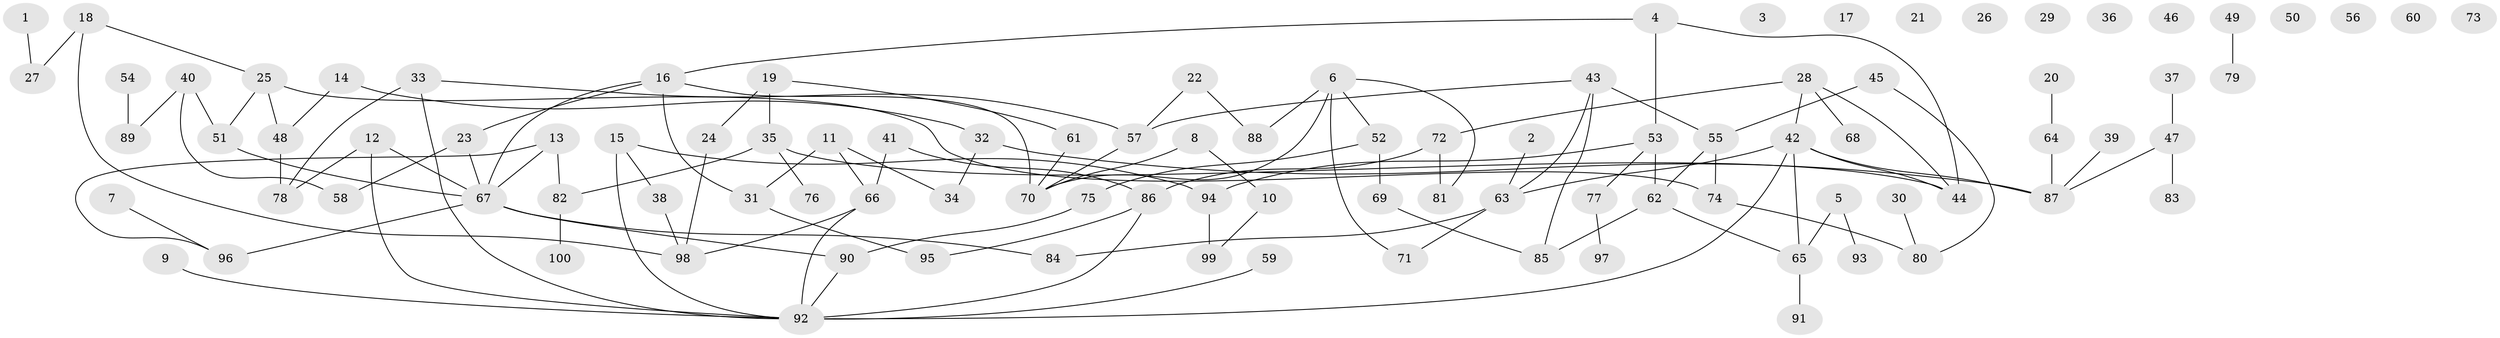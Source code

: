 // coarse degree distribution, {1: 0.23529411764705882, 0: 0.16176470588235295, 5: 0.08823529411764706, 4: 0.19117647058823528, 6: 0.014705882352941176, 2: 0.14705882352941177, 3: 0.11764705882352941, 10: 0.014705882352941176, 9: 0.014705882352941176, 7: 0.014705882352941176}
// Generated by graph-tools (version 1.1) at 2025/23/03/03/25 07:23:28]
// undirected, 100 vertices, 121 edges
graph export_dot {
graph [start="1"]
  node [color=gray90,style=filled];
  1;
  2;
  3;
  4;
  5;
  6;
  7;
  8;
  9;
  10;
  11;
  12;
  13;
  14;
  15;
  16;
  17;
  18;
  19;
  20;
  21;
  22;
  23;
  24;
  25;
  26;
  27;
  28;
  29;
  30;
  31;
  32;
  33;
  34;
  35;
  36;
  37;
  38;
  39;
  40;
  41;
  42;
  43;
  44;
  45;
  46;
  47;
  48;
  49;
  50;
  51;
  52;
  53;
  54;
  55;
  56;
  57;
  58;
  59;
  60;
  61;
  62;
  63;
  64;
  65;
  66;
  67;
  68;
  69;
  70;
  71;
  72;
  73;
  74;
  75;
  76;
  77;
  78;
  79;
  80;
  81;
  82;
  83;
  84;
  85;
  86;
  87;
  88;
  89;
  90;
  91;
  92;
  93;
  94;
  95;
  96;
  97;
  98;
  99;
  100;
  1 -- 27;
  2 -- 63;
  4 -- 16;
  4 -- 44;
  4 -- 53;
  5 -- 65;
  5 -- 93;
  6 -- 52;
  6 -- 70;
  6 -- 71;
  6 -- 81;
  6 -- 88;
  7 -- 96;
  8 -- 10;
  8 -- 70;
  9 -- 92;
  10 -- 99;
  11 -- 31;
  11 -- 34;
  11 -- 66;
  12 -- 67;
  12 -- 78;
  12 -- 92;
  13 -- 67;
  13 -- 82;
  13 -- 96;
  14 -- 32;
  14 -- 48;
  15 -- 38;
  15 -- 92;
  15 -- 94;
  16 -- 23;
  16 -- 31;
  16 -- 67;
  16 -- 70;
  18 -- 25;
  18 -- 27;
  18 -- 98;
  19 -- 24;
  19 -- 35;
  19 -- 61;
  20 -- 64;
  22 -- 57;
  22 -- 88;
  23 -- 58;
  23 -- 67;
  24 -- 98;
  25 -- 48;
  25 -- 51;
  25 -- 74;
  28 -- 42;
  28 -- 44;
  28 -- 68;
  28 -- 72;
  30 -- 80;
  31 -- 95;
  32 -- 34;
  32 -- 87;
  33 -- 57;
  33 -- 78;
  33 -- 92;
  35 -- 44;
  35 -- 76;
  35 -- 82;
  37 -- 47;
  38 -- 98;
  39 -- 87;
  40 -- 51;
  40 -- 58;
  40 -- 89;
  41 -- 66;
  41 -- 86;
  42 -- 44;
  42 -- 63;
  42 -- 65;
  42 -- 87;
  42 -- 92;
  43 -- 55;
  43 -- 57;
  43 -- 63;
  43 -- 85;
  45 -- 55;
  45 -- 80;
  47 -- 83;
  47 -- 87;
  48 -- 78;
  49 -- 79;
  51 -- 67;
  52 -- 69;
  52 -- 75;
  53 -- 62;
  53 -- 77;
  53 -- 94;
  54 -- 89;
  55 -- 62;
  55 -- 74;
  57 -- 70;
  59 -- 92;
  61 -- 70;
  62 -- 65;
  62 -- 85;
  63 -- 71;
  63 -- 84;
  64 -- 87;
  65 -- 91;
  66 -- 92;
  66 -- 98;
  67 -- 84;
  67 -- 90;
  67 -- 96;
  69 -- 85;
  72 -- 81;
  72 -- 86;
  74 -- 80;
  75 -- 90;
  77 -- 97;
  82 -- 100;
  86 -- 92;
  86 -- 95;
  90 -- 92;
  94 -- 99;
}
